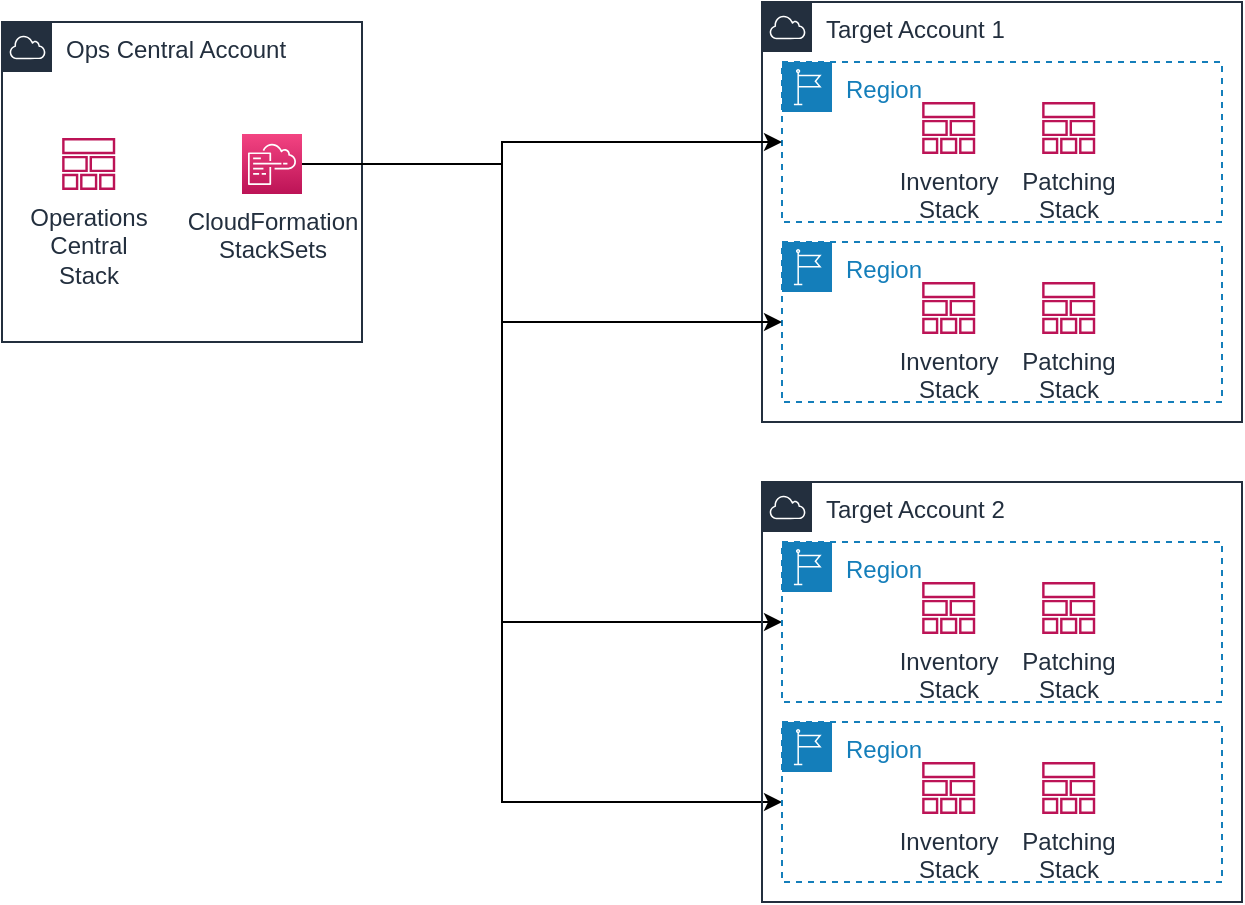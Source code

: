 <mxfile version="14.4.3" type="device"><diagram id="BOGf5mqUCO1IK2y6iLF3" name="Page-1"><mxGraphModel dx="1106" dy="844" grid="1" gridSize="10" guides="1" tooltips="1" connect="1" arrows="1" fold="1" page="1" pageScale="1" pageWidth="1100" pageHeight="850" math="0" shadow="0"><root><mxCell id="0"/><mxCell id="1" parent="0"/><mxCell id="v7tDIywcVig1EU0xMg4X-1" value="Ops Central Account" style="points=[[0,0],[0.25,0],[0.5,0],[0.75,0],[1,0],[1,0.25],[1,0.5],[1,0.75],[1,1],[0.75,1],[0.5,1],[0.25,1],[0,1],[0,0.75],[0,0.5],[0,0.25]];outlineConnect=0;gradientColor=none;html=1;whiteSpace=wrap;fontSize=12;fontStyle=0;shape=mxgraph.aws4.group;grIcon=mxgraph.aws4.group_aws_cloud;strokeColor=#232F3E;fillColor=none;verticalAlign=top;align=left;spacingLeft=30;fontColor=#232F3E;dashed=0;" parent="1" vertex="1"><mxGeometry x="160" y="100" width="180" height="160" as="geometry"/></mxCell><mxCell id="v7tDIywcVig1EU0xMg4X-2" value="Target Account 1" style="points=[[0,0],[0.25,0],[0.5,0],[0.75,0],[1,0],[1,0.25],[1,0.5],[1,0.75],[1,1],[0.75,1],[0.5,1],[0.25,1],[0,1],[0,0.75],[0,0.5],[0,0.25]];outlineConnect=0;gradientColor=none;html=1;whiteSpace=wrap;fontSize=12;fontStyle=0;shape=mxgraph.aws4.group;grIcon=mxgraph.aws4.group_aws_cloud;strokeColor=#232F3E;fillColor=none;verticalAlign=top;align=left;spacingLeft=30;fontColor=#232F3E;dashed=0;" parent="1" vertex="1"><mxGeometry x="540" y="90" width="240" height="210" as="geometry"/></mxCell><mxCell id="v7tDIywcVig1EU0xMg4X-3" value="Region" style="points=[[0,0],[0.25,0],[0.5,0],[0.75,0],[1,0],[1,0.25],[1,0.5],[1,0.75],[1,1],[0.75,1],[0.5,1],[0.25,1],[0,1],[0,0.75],[0,0.5],[0,0.25]];outlineConnect=0;gradientColor=none;html=1;whiteSpace=wrap;fontSize=12;fontStyle=0;shape=mxgraph.aws4.group;grIcon=mxgraph.aws4.group_region;strokeColor=#147EBA;fillColor=none;verticalAlign=top;align=left;spacingLeft=30;fontColor=#147EBA;dashed=1;" parent="1" vertex="1"><mxGeometry x="550" y="210" width="220" height="80" as="geometry"/></mxCell><mxCell id="v7tDIywcVig1EU0xMg4X-4" value="Region" style="points=[[0,0],[0.25,0],[0.5,0],[0.75,0],[1,0],[1,0.25],[1,0.5],[1,0.75],[1,1],[0.75,1],[0.5,1],[0.25,1],[0,1],[0,0.75],[0,0.5],[0,0.25]];outlineConnect=0;gradientColor=none;html=1;whiteSpace=wrap;fontSize=12;fontStyle=0;shape=mxgraph.aws4.group;grIcon=mxgraph.aws4.group_region;strokeColor=#147EBA;fillColor=none;verticalAlign=top;align=left;spacingLeft=30;fontColor=#147EBA;dashed=1;" parent="1" vertex="1"><mxGeometry x="550" y="120" width="220" height="80" as="geometry"/></mxCell><mxCell id="v7tDIywcVig1EU0xMg4X-11" style="edgeStyle=orthogonalEdgeStyle;rounded=0;orthogonalLoop=1;jettySize=auto;html=1;" parent="1" source="v7tDIywcVig1EU0xMg4X-5" target="v7tDIywcVig1EU0xMg4X-4" edge="1"><mxGeometry relative="1" as="geometry"><Array as="points"><mxPoint x="410" y="171"/><mxPoint x="410" y="160"/></Array></mxGeometry></mxCell><mxCell id="v7tDIywcVig1EU0xMg4X-12" style="edgeStyle=orthogonalEdgeStyle;rounded=0;orthogonalLoop=1;jettySize=auto;html=1;" parent="1" source="v7tDIywcVig1EU0xMg4X-5" target="v7tDIywcVig1EU0xMg4X-3" edge="1"><mxGeometry relative="1" as="geometry"><Array as="points"><mxPoint x="410" y="171"/><mxPoint x="410" y="250"/></Array></mxGeometry></mxCell><mxCell id="v7tDIywcVig1EU0xMg4X-20" style="edgeStyle=orthogonalEdgeStyle;rounded=0;orthogonalLoop=1;jettySize=auto;html=1;" parent="1" source="v7tDIywcVig1EU0xMg4X-5" target="v7tDIywcVig1EU0xMg4X-15" edge="1"><mxGeometry relative="1" as="geometry"><Array as="points"><mxPoint x="410" y="171"/><mxPoint x="410" y="400"/></Array></mxGeometry></mxCell><mxCell id="v7tDIywcVig1EU0xMg4X-21" style="edgeStyle=orthogonalEdgeStyle;rounded=0;orthogonalLoop=1;jettySize=auto;html=1;" parent="1" source="v7tDIywcVig1EU0xMg4X-5" target="v7tDIywcVig1EU0xMg4X-14" edge="1"><mxGeometry relative="1" as="geometry"><Array as="points"><mxPoint x="410" y="171"/><mxPoint x="410" y="490"/></Array></mxGeometry></mxCell><mxCell id="v7tDIywcVig1EU0xMg4X-5" value="CloudFormation&lt;br&gt;StackSets" style="points=[[0,0,0],[0.25,0,0],[0.5,0,0],[0.75,0,0],[1,0,0],[0,1,0],[0.25,1,0],[0.5,1,0],[0.75,1,0],[1,1,0],[0,0.25,0],[0,0.5,0],[0,0.75,0],[1,0.25,0],[1,0.5,0],[1,0.75,0]];points=[[0,0,0],[0.25,0,0],[0.5,0,0],[0.75,0,0],[1,0,0],[0,1,0],[0.25,1,0],[0.5,1,0],[0.75,1,0],[1,1,0],[0,0.25,0],[0,0.5,0],[0,0.75,0],[1,0.25,0],[1,0.5,0],[1,0.75,0]];outlineConnect=0;fontColor=#232F3E;gradientColor=#F34482;gradientDirection=north;fillColor=#BC1356;strokeColor=#ffffff;dashed=0;verticalLabelPosition=bottom;verticalAlign=top;align=center;html=1;fontSize=12;fontStyle=0;aspect=fixed;shape=mxgraph.aws4.resourceIcon;resIcon=mxgraph.aws4.cloudformation;" parent="1" vertex="1"><mxGeometry x="280" y="156" width="30" height="30" as="geometry"/></mxCell><mxCell id="v7tDIywcVig1EU0xMg4X-6" value="Inventory&lt;br&gt;Stack" style="outlineConnect=0;fontColor=#232F3E;gradientColor=none;fillColor=#BC1356;strokeColor=none;dashed=0;verticalLabelPosition=bottom;verticalAlign=top;align=center;html=1;fontSize=12;fontStyle=0;aspect=fixed;pointerEvents=1;shape=mxgraph.aws4.stack;" parent="1" vertex="1"><mxGeometry x="620" y="140" width="26.69" height="26" as="geometry"/></mxCell><mxCell id="v7tDIywcVig1EU0xMg4X-8" value="Patching &lt;br&gt;Stack" style="outlineConnect=0;fontColor=#232F3E;gradientColor=none;fillColor=#BC1356;strokeColor=none;dashed=0;verticalLabelPosition=bottom;verticalAlign=top;align=center;html=1;fontSize=12;fontStyle=0;aspect=fixed;pointerEvents=1;shape=mxgraph.aws4.stack;" parent="1" vertex="1"><mxGeometry x="680" y="140" width="26.69" height="26" as="geometry"/></mxCell><mxCell id="v7tDIywcVig1EU0xMg4X-9" value="Inventory&lt;br&gt;Stack" style="outlineConnect=0;fontColor=#232F3E;gradientColor=none;fillColor=#BC1356;strokeColor=none;dashed=0;verticalLabelPosition=bottom;verticalAlign=top;align=center;html=1;fontSize=12;fontStyle=0;aspect=fixed;pointerEvents=1;shape=mxgraph.aws4.stack;" parent="1" vertex="1"><mxGeometry x="620" y="230" width="26.69" height="26" as="geometry"/></mxCell><mxCell id="v7tDIywcVig1EU0xMg4X-10" value="Patching &lt;br&gt;Stack" style="outlineConnect=0;fontColor=#232F3E;gradientColor=none;fillColor=#BC1356;strokeColor=none;dashed=0;verticalLabelPosition=bottom;verticalAlign=top;align=center;html=1;fontSize=12;fontStyle=0;aspect=fixed;pointerEvents=1;shape=mxgraph.aws4.stack;" parent="1" vertex="1"><mxGeometry x="680" y="230" width="26.69" height="26" as="geometry"/></mxCell><mxCell id="v7tDIywcVig1EU0xMg4X-13" value="Target Account 2" style="points=[[0,0],[0.25,0],[0.5,0],[0.75,0],[1,0],[1,0.25],[1,0.5],[1,0.75],[1,1],[0.75,1],[0.5,1],[0.25,1],[0,1],[0,0.75],[0,0.5],[0,0.25]];outlineConnect=0;gradientColor=none;html=1;whiteSpace=wrap;fontSize=12;fontStyle=0;shape=mxgraph.aws4.group;grIcon=mxgraph.aws4.group_aws_cloud;strokeColor=#232F3E;fillColor=none;verticalAlign=top;align=left;spacingLeft=30;fontColor=#232F3E;dashed=0;" parent="1" vertex="1"><mxGeometry x="540" y="330" width="240" height="210" as="geometry"/></mxCell><mxCell id="v7tDIywcVig1EU0xMg4X-14" value="Region" style="points=[[0,0],[0.25,0],[0.5,0],[0.75,0],[1,0],[1,0.25],[1,0.5],[1,0.75],[1,1],[0.75,1],[0.5,1],[0.25,1],[0,1],[0,0.75],[0,0.5],[0,0.25]];outlineConnect=0;gradientColor=none;html=1;whiteSpace=wrap;fontSize=12;fontStyle=0;shape=mxgraph.aws4.group;grIcon=mxgraph.aws4.group_region;strokeColor=#147EBA;fillColor=none;verticalAlign=top;align=left;spacingLeft=30;fontColor=#147EBA;dashed=1;" parent="1" vertex="1"><mxGeometry x="550" y="450" width="220" height="80" as="geometry"/></mxCell><mxCell id="v7tDIywcVig1EU0xMg4X-15" value="Region" style="points=[[0,0],[0.25,0],[0.5,0],[0.75,0],[1,0],[1,0.25],[1,0.5],[1,0.75],[1,1],[0.75,1],[0.5,1],[0.25,1],[0,1],[0,0.75],[0,0.5],[0,0.25]];outlineConnect=0;gradientColor=none;html=1;whiteSpace=wrap;fontSize=12;fontStyle=0;shape=mxgraph.aws4.group;grIcon=mxgraph.aws4.group_region;strokeColor=#147EBA;fillColor=none;verticalAlign=top;align=left;spacingLeft=30;fontColor=#147EBA;dashed=1;" parent="1" vertex="1"><mxGeometry x="550" y="360" width="220" height="80" as="geometry"/></mxCell><mxCell id="v7tDIywcVig1EU0xMg4X-16" value="Inventory&lt;br&gt;Stack" style="outlineConnect=0;fontColor=#232F3E;gradientColor=none;fillColor=#BC1356;strokeColor=none;dashed=0;verticalLabelPosition=bottom;verticalAlign=top;align=center;html=1;fontSize=12;fontStyle=0;aspect=fixed;pointerEvents=1;shape=mxgraph.aws4.stack;" parent="1" vertex="1"><mxGeometry x="620" y="380" width="26.69" height="26" as="geometry"/></mxCell><mxCell id="v7tDIywcVig1EU0xMg4X-17" value="Patching &lt;br&gt;Stack" style="outlineConnect=0;fontColor=#232F3E;gradientColor=none;fillColor=#BC1356;strokeColor=none;dashed=0;verticalLabelPosition=bottom;verticalAlign=top;align=center;html=1;fontSize=12;fontStyle=0;aspect=fixed;pointerEvents=1;shape=mxgraph.aws4.stack;" parent="1" vertex="1"><mxGeometry x="680" y="380" width="26.69" height="26" as="geometry"/></mxCell><mxCell id="v7tDIywcVig1EU0xMg4X-18" value="Inventory&lt;br&gt;Stack" style="outlineConnect=0;fontColor=#232F3E;gradientColor=none;fillColor=#BC1356;strokeColor=none;dashed=0;verticalLabelPosition=bottom;verticalAlign=top;align=center;html=1;fontSize=12;fontStyle=0;aspect=fixed;pointerEvents=1;shape=mxgraph.aws4.stack;" parent="1" vertex="1"><mxGeometry x="620" y="470" width="26.69" height="26" as="geometry"/></mxCell><mxCell id="v7tDIywcVig1EU0xMg4X-19" value="Patching &lt;br&gt;Stack" style="outlineConnect=0;fontColor=#232F3E;gradientColor=none;fillColor=#BC1356;strokeColor=none;dashed=0;verticalLabelPosition=bottom;verticalAlign=top;align=center;html=1;fontSize=12;fontStyle=0;aspect=fixed;pointerEvents=1;shape=mxgraph.aws4.stack;" parent="1" vertex="1"><mxGeometry x="680" y="470" width="26.69" height="26" as="geometry"/></mxCell><mxCell id="v7tDIywcVig1EU0xMg4X-22" value="Operations &lt;br&gt;Central&lt;br&gt;Stack" style="outlineConnect=0;fontColor=#232F3E;gradientColor=none;fillColor=#BC1356;strokeColor=none;dashed=0;verticalLabelPosition=bottom;verticalAlign=top;align=center;html=1;fontSize=12;fontStyle=0;aspect=fixed;pointerEvents=1;shape=mxgraph.aws4.stack;" parent="1" vertex="1"><mxGeometry x="190" y="158" width="26.69" height="26" as="geometry"/></mxCell></root></mxGraphModel></diagram></mxfile>